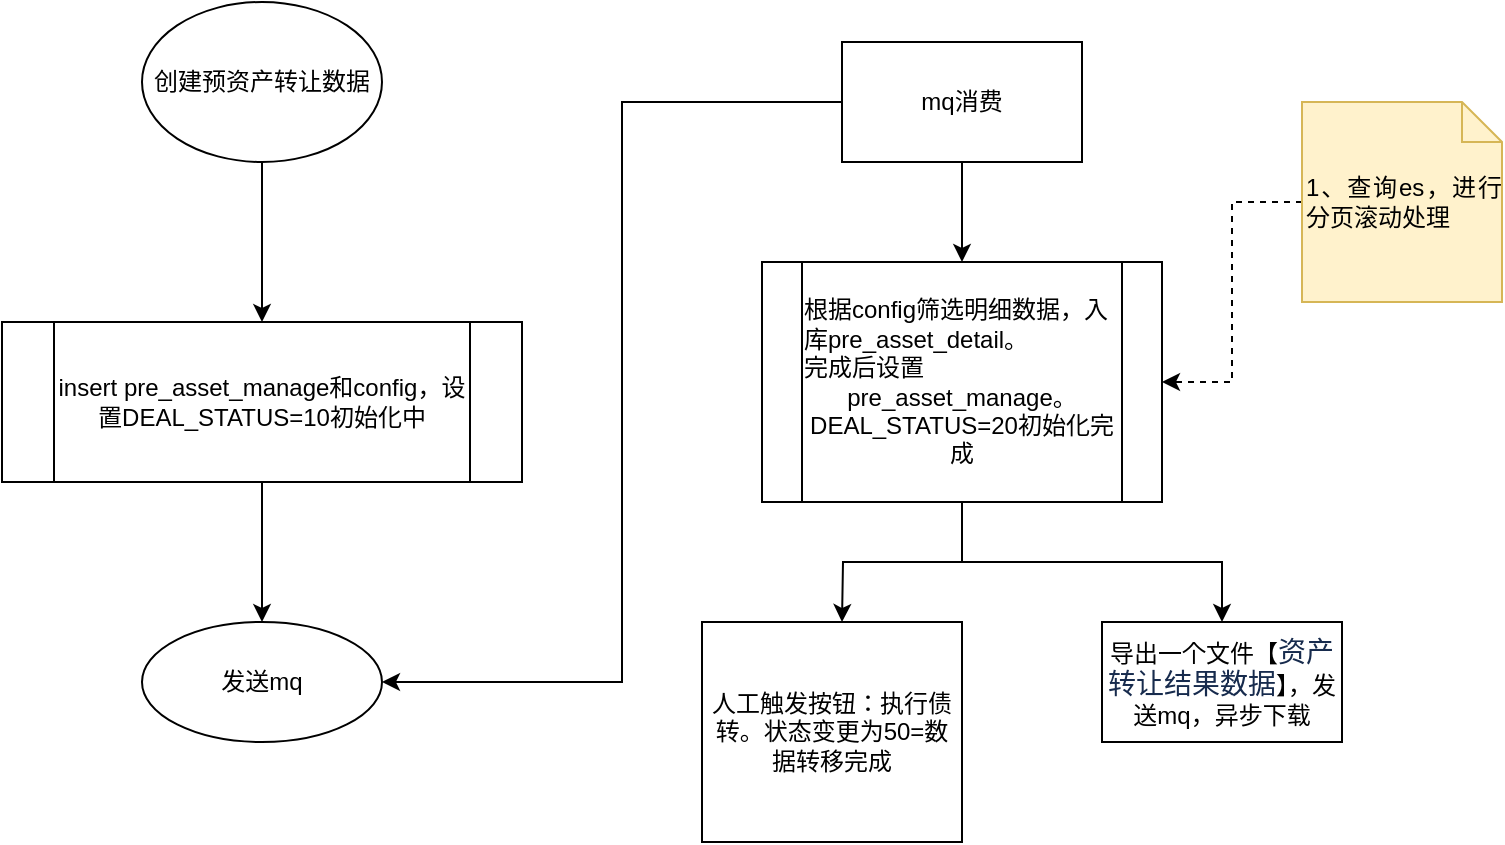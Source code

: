 <mxfile version="26.1.3">
  <diagram name="第 1 页" id="Bq0jepSSeUIyrmSW9Z6w">
    <mxGraphModel dx="1695" dy="1043" grid="1" gridSize="10" guides="1" tooltips="1" connect="1" arrows="1" fold="1" page="1" pageScale="1" pageWidth="827" pageHeight="1169" math="0" shadow="0">
      <root>
        <mxCell id="0" />
        <mxCell id="1" parent="0" />
        <mxCell id="7Bu5ZJZ14in0CmCIlhIq-1" value="" style="edgeStyle=orthogonalEdgeStyle;rounded=0;orthogonalLoop=1;jettySize=auto;html=1;" edge="1" parent="1" source="7Bu5ZJZ14in0CmCIlhIq-2" target="7Bu5ZJZ14in0CmCIlhIq-4">
          <mxGeometry relative="1" as="geometry" />
        </mxCell>
        <mxCell id="7Bu5ZJZ14in0CmCIlhIq-2" value="创建预资产转让数据" style="ellipse;whiteSpace=wrap;html=1;" vertex="1" parent="1">
          <mxGeometry x="200" y="100" width="120" height="80" as="geometry" />
        </mxCell>
        <mxCell id="7Bu5ZJZ14in0CmCIlhIq-3" value="" style="edgeStyle=orthogonalEdgeStyle;rounded=0;orthogonalLoop=1;jettySize=auto;html=1;" edge="1" parent="1" source="7Bu5ZJZ14in0CmCIlhIq-4" target="7Bu5ZJZ14in0CmCIlhIq-5">
          <mxGeometry relative="1" as="geometry" />
        </mxCell>
        <mxCell id="7Bu5ZJZ14in0CmCIlhIq-4" value="insert&amp;nbsp;pre_asset_manage和config，设置DEAL_STATUS=10初始化中" style="shape=process;whiteSpace=wrap;html=1;backgroundOutline=1;" vertex="1" parent="1">
          <mxGeometry x="130" y="260" width="260" height="80" as="geometry" />
        </mxCell>
        <mxCell id="7Bu5ZJZ14in0CmCIlhIq-5" value="发送mq" style="ellipse;whiteSpace=wrap;html=1;" vertex="1" parent="1">
          <mxGeometry x="200" y="410" width="120" height="60" as="geometry" />
        </mxCell>
        <mxCell id="7Bu5ZJZ14in0CmCIlhIq-6" value="" style="endArrow=classic;html=1;rounded=0;entryX=1;entryY=0.5;entryDx=0;entryDy=0;exitX=0;exitY=0.5;exitDx=0;exitDy=0;" edge="1" parent="1" source="7Bu5ZJZ14in0CmCIlhIq-8" target="7Bu5ZJZ14in0CmCIlhIq-5">
          <mxGeometry width="50" height="50" relative="1" as="geometry">
            <mxPoint x="430" y="440" as="sourcePoint" />
            <mxPoint x="440" y="490" as="targetPoint" />
            <Array as="points">
              <mxPoint x="440" y="150" />
              <mxPoint x="440" y="440" />
            </Array>
          </mxGeometry>
        </mxCell>
        <mxCell id="7Bu5ZJZ14in0CmCIlhIq-7" value="" style="edgeStyle=orthogonalEdgeStyle;rounded=0;orthogonalLoop=1;jettySize=auto;html=1;" edge="1" parent="1" source="7Bu5ZJZ14in0CmCIlhIq-8" target="7Bu5ZJZ14in0CmCIlhIq-11">
          <mxGeometry relative="1" as="geometry" />
        </mxCell>
        <mxCell id="7Bu5ZJZ14in0CmCIlhIq-8" value="mq消费" style="rounded=0;whiteSpace=wrap;html=1;" vertex="1" parent="1">
          <mxGeometry x="550" y="120" width="120" height="60" as="geometry" />
        </mxCell>
        <mxCell id="7Bu5ZJZ14in0CmCIlhIq-9" value="" style="edgeStyle=orthogonalEdgeStyle;rounded=0;orthogonalLoop=1;jettySize=auto;html=1;" edge="1" parent="1" source="7Bu5ZJZ14in0CmCIlhIq-11" target="7Bu5ZJZ14in0CmCIlhIq-14">
          <mxGeometry relative="1" as="geometry" />
        </mxCell>
        <mxCell id="7Bu5ZJZ14in0CmCIlhIq-10" value="" style="edgeStyle=orthogonalEdgeStyle;rounded=0;orthogonalLoop=1;jettySize=auto;html=1;" edge="1" parent="1" source="7Bu5ZJZ14in0CmCIlhIq-11">
          <mxGeometry relative="1" as="geometry">
            <mxPoint x="550" y="410" as="targetPoint" />
          </mxGeometry>
        </mxCell>
        <mxCell id="7Bu5ZJZ14in0CmCIlhIq-11" value="&lt;div style=&quot;text-align: left&quot;&gt;&lt;span&gt;根据config筛选明细数据，入库pre_asset_detail。&lt;/span&gt;&lt;/div&gt;&lt;div style=&quot;text-align: left&quot;&gt;&lt;span&gt;完成后设置&lt;/span&gt;&lt;/div&gt;pre_asset_manage。DEAL_STATUS=20初始化完成" style="shape=process;whiteSpace=wrap;html=1;backgroundOutline=1;rounded=0;" vertex="1" parent="1">
          <mxGeometry x="510" y="230" width="200" height="120" as="geometry" />
        </mxCell>
        <mxCell id="7Bu5ZJZ14in0CmCIlhIq-12" style="edgeStyle=orthogonalEdgeStyle;rounded=0;orthogonalLoop=1;jettySize=auto;html=1;entryX=1;entryY=0.5;entryDx=0;entryDy=0;dashed=1;" edge="1" parent="1" source="7Bu5ZJZ14in0CmCIlhIq-13" target="7Bu5ZJZ14in0CmCIlhIq-11">
          <mxGeometry relative="1" as="geometry" />
        </mxCell>
        <mxCell id="7Bu5ZJZ14in0CmCIlhIq-13" value="&lt;div style=&quot;text-align: justify&quot;&gt;&lt;span&gt;1、查询es，进行分页滚动处理&lt;/span&gt;&lt;/div&gt;" style="shape=note;size=20;whiteSpace=wrap;html=1;fillColor=#fff2cc;strokeColor=#d6b656;align=left;" vertex="1" parent="1">
          <mxGeometry x="780" y="150" width="100" height="100" as="geometry" />
        </mxCell>
        <mxCell id="7Bu5ZJZ14in0CmCIlhIq-14" value="导出一个文件【&lt;span style=&quot;color: rgb(23, 43, 77); font-family: -apple-system, &amp;quot;system-ui&amp;quot;, &amp;quot;Segoe UI&amp;quot;, Roboto, Oxygen, Ubuntu, &amp;quot;Fira Sans&amp;quot;, &amp;quot;Droid Sans&amp;quot;, &amp;quot;Helvetica Neue&amp;quot;, sans-serif; font-size: 14px; text-align: left; background-color: rgb(255, 255, 255);&quot;&gt;资产转让结果数据&lt;/span&gt;】，发送mq，异步下载" style="whiteSpace=wrap;html=1;rounded=0;" vertex="1" parent="1">
          <mxGeometry x="680" y="410" width="120" height="60" as="geometry" />
        </mxCell>
        <mxCell id="7Bu5ZJZ14in0CmCIlhIq-15" value="人工触发按钮：执行债转。状态变更为50=数据转移完成" style="whiteSpace=wrap;html=1;rounded=0;" vertex="1" parent="1">
          <mxGeometry x="480" y="410" width="130" height="110" as="geometry" />
        </mxCell>
      </root>
    </mxGraphModel>
  </diagram>
</mxfile>
